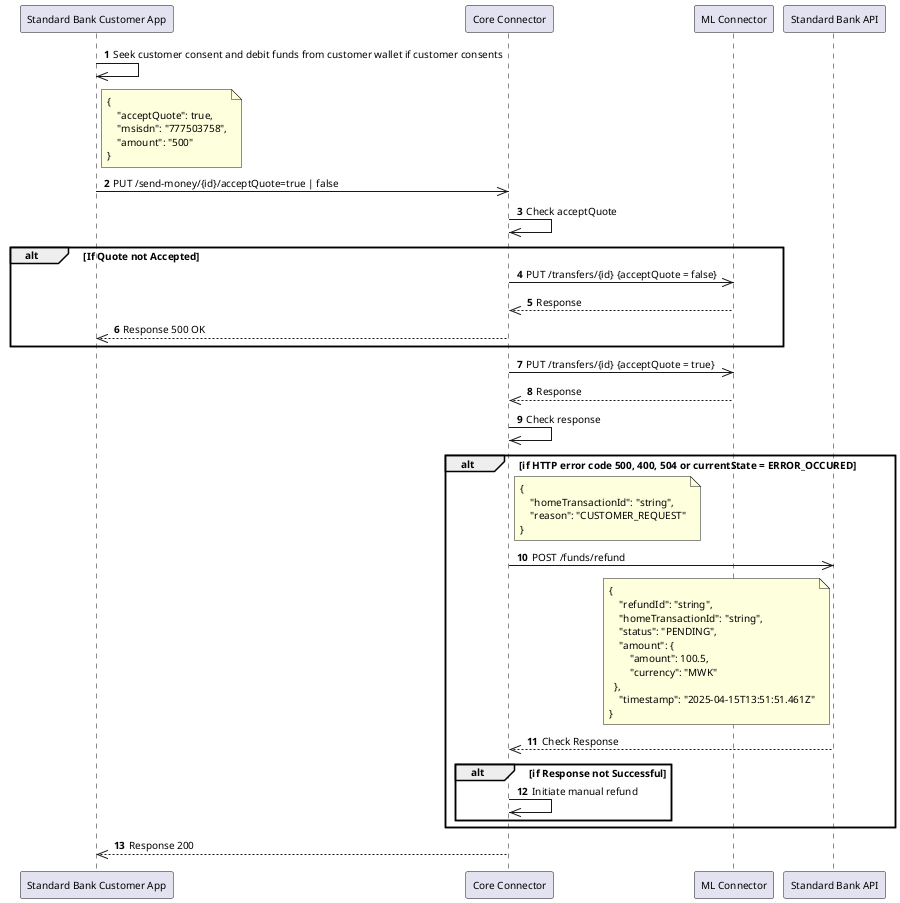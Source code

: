 @startuml name="handle-quote-acceptance"

skinparam defaultFontSize 10
autonumber

participant "Standard Bank Customer App" as App
participant "Core Connector" as Core
participant "ML Connector" as ML
participant "Standard Bank API" as BankAPI

App ->> App: Seek customer consent and debit funds from customer wallet if customer consents

note right of App
{
    "acceptQuote": true,
    "msisdn": "777503758",
    "amount": "500"
}
end note
App ->> Core: PUT /send-money/{id}/acceptQuote=true | false

Core ->> Core: Check acceptQuote

alt If Quote not Accepted
    Core ->> ML: PUT /transfers/{id} {acceptQuote = false}
    ML -->> Core: Response
    Core -->> App: Response 500 OK
end

Core ->> ML: PUT /transfers/{id} {acceptQuote = true}
ML -->> Core: Response

Core ->> Core: Check response

alt if HTTP error code 500, 400, 504 or currentState = ERROR_OCCURED
    note right of Core
    {
        "homeTransactionId": "string",
        "reason": "CUSTOMER_REQUEST"
    }
    end note
    Core ->> BankAPI: POST /funds/refund

    note left of BankAPI
    {
        "refundId": "string",
        "homeTransactionId": "string",
        "status": "PENDING",
        "amount": {
            "amount": 100.5,
            "currency": "MWK"
      },
        "timestamp": "2025-04-15T13:51:51.461Z"
    }
    end note
    BankAPI -->> Core: Check Response

    alt if Response not Successful
        Core ->> Core: Initiate manual refund
    end
end

Core -->> App: Response 200

@enduml
